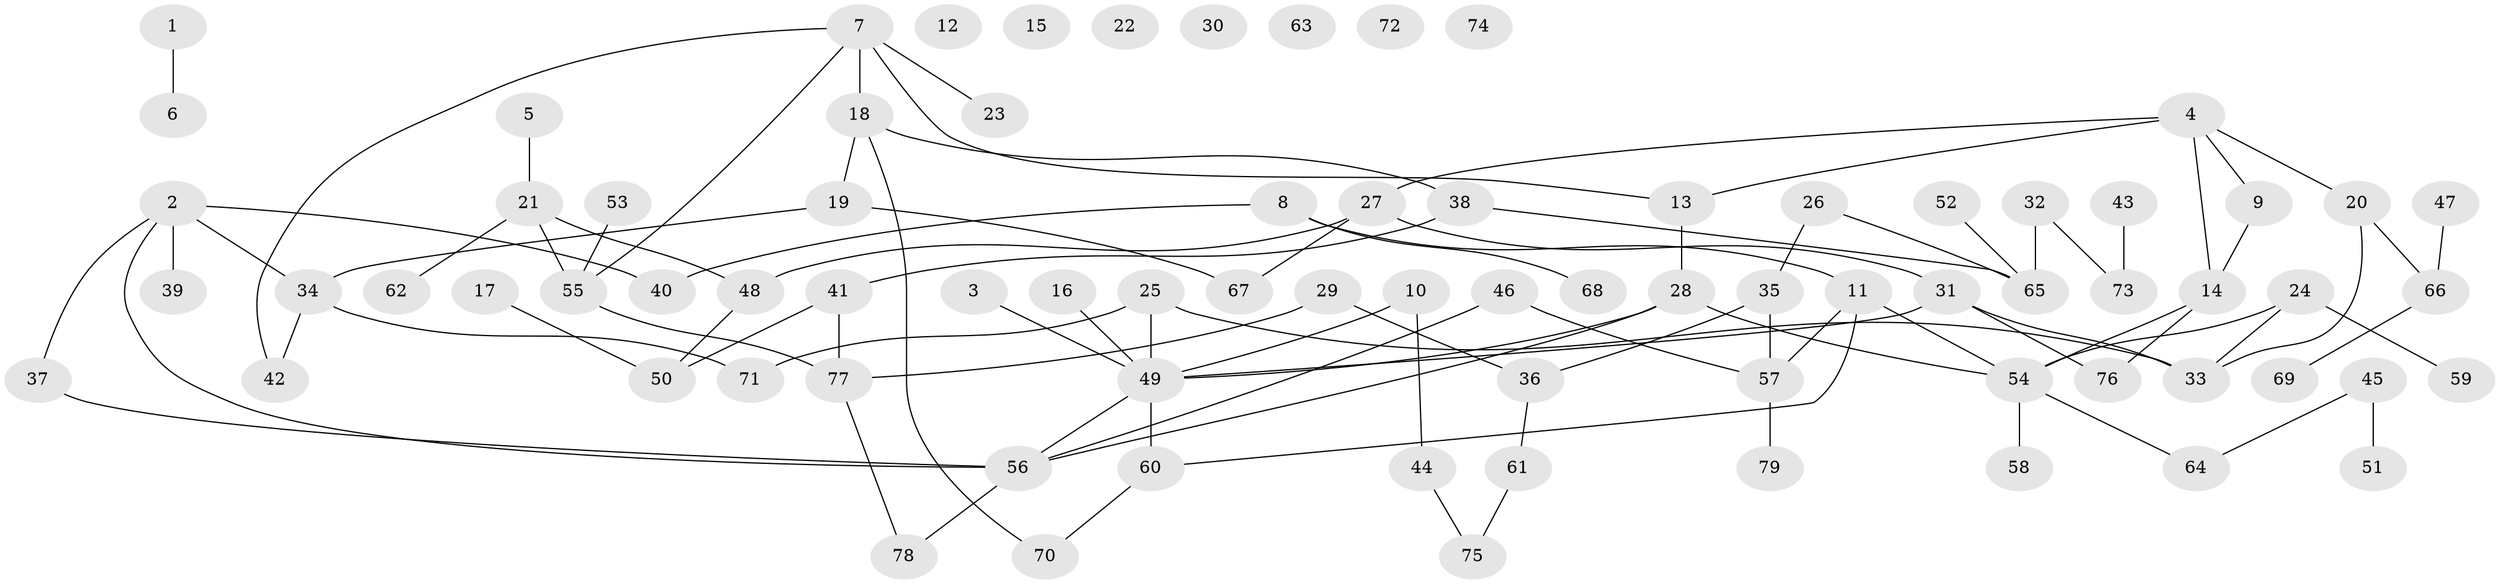 // coarse degree distribution, {7: 0.041666666666666664, 6: 0.041666666666666664, 4: 0.16666666666666666, 2: 0.3125, 5: 0.020833333333333332, 3: 0.16666666666666666, 1: 0.22916666666666666, 8: 0.020833333333333332}
// Generated by graph-tools (version 1.1) at 2025/48/03/04/25 22:48:33]
// undirected, 79 vertices, 94 edges
graph export_dot {
  node [color=gray90,style=filled];
  1;
  2;
  3;
  4;
  5;
  6;
  7;
  8;
  9;
  10;
  11;
  12;
  13;
  14;
  15;
  16;
  17;
  18;
  19;
  20;
  21;
  22;
  23;
  24;
  25;
  26;
  27;
  28;
  29;
  30;
  31;
  32;
  33;
  34;
  35;
  36;
  37;
  38;
  39;
  40;
  41;
  42;
  43;
  44;
  45;
  46;
  47;
  48;
  49;
  50;
  51;
  52;
  53;
  54;
  55;
  56;
  57;
  58;
  59;
  60;
  61;
  62;
  63;
  64;
  65;
  66;
  67;
  68;
  69;
  70;
  71;
  72;
  73;
  74;
  75;
  76;
  77;
  78;
  79;
  1 -- 6;
  2 -- 34;
  2 -- 37;
  2 -- 39;
  2 -- 40;
  2 -- 56;
  3 -- 49;
  4 -- 9;
  4 -- 13;
  4 -- 14;
  4 -- 20;
  4 -- 27;
  5 -- 21;
  7 -- 13;
  7 -- 18;
  7 -- 23;
  7 -- 42;
  7 -- 55;
  8 -- 11;
  8 -- 40;
  8 -- 68;
  9 -- 14;
  10 -- 44;
  10 -- 49;
  11 -- 54;
  11 -- 57;
  11 -- 60;
  13 -- 28;
  14 -- 54;
  14 -- 76;
  16 -- 49;
  17 -- 50;
  18 -- 19;
  18 -- 38;
  18 -- 70;
  19 -- 34;
  19 -- 67;
  20 -- 33;
  20 -- 66;
  21 -- 48;
  21 -- 55;
  21 -- 62;
  24 -- 33;
  24 -- 54;
  24 -- 59;
  25 -- 33;
  25 -- 49;
  25 -- 71;
  26 -- 35;
  26 -- 65;
  27 -- 31;
  27 -- 48;
  27 -- 67;
  28 -- 49;
  28 -- 54;
  28 -- 56;
  29 -- 36;
  29 -- 77;
  31 -- 33;
  31 -- 49;
  31 -- 76;
  32 -- 65;
  32 -- 73;
  34 -- 42;
  34 -- 71;
  35 -- 36;
  35 -- 57;
  36 -- 61;
  37 -- 56;
  38 -- 41;
  38 -- 65;
  41 -- 50;
  41 -- 77;
  43 -- 73;
  44 -- 75;
  45 -- 51;
  45 -- 64;
  46 -- 56;
  46 -- 57;
  47 -- 66;
  48 -- 50;
  49 -- 56;
  49 -- 60;
  52 -- 65;
  53 -- 55;
  54 -- 58;
  54 -- 64;
  55 -- 77;
  56 -- 78;
  57 -- 79;
  60 -- 70;
  61 -- 75;
  66 -- 69;
  77 -- 78;
}
